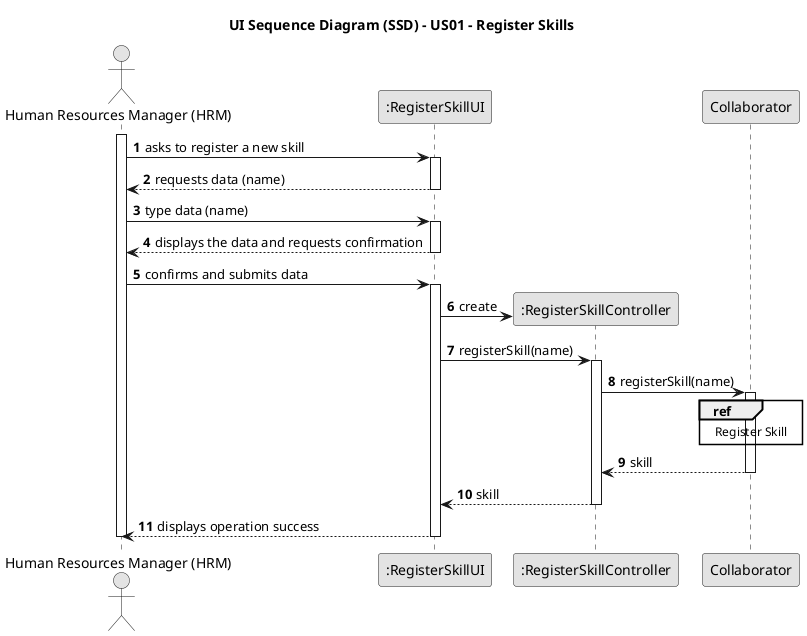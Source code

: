 /'Perguntar ao stor sobre o employee e a organization'/

@startuml
skinparam monochrome true
skinparam packageStyle rectangle
skinparam shadowing false

title UI Sequence Diagram (SSD) - US01 - Register Skills

autonumber

'hide footbox
actor "Human Resources Manager (HRM)" as HRM
participant ":RegisterSkillUI" as UI
participant ":RegisterSkillController" as CTRL
participant "Collaborator" as CL


activate HRM

        HRM -> UI : asks to register a new skill
    activate UI

        UI --> HRM : requests data (name)
    deactivate UI

        HRM->UI: type data (name)

    activate UI

        UI --> HRM : displays the data and requests confirmation

    deactivate UI


        HRM -> UI : confirms and submits data

    activate UI

        UI -> CTRL** : create
         UI -> CTRL: registerSkill(name)
        activate CTRL



                CTRL -> CL : registerSkill(name)

            activate CL

                ref over CL
                    Register Skill
                end

            CL --> CTRL : skill

            deactivate CL

            CTRL --> UI: skill
        deactivate CTRL

        UI --> HRM : displays operation success
    deactivate UI
deactivate HRM
@enduml